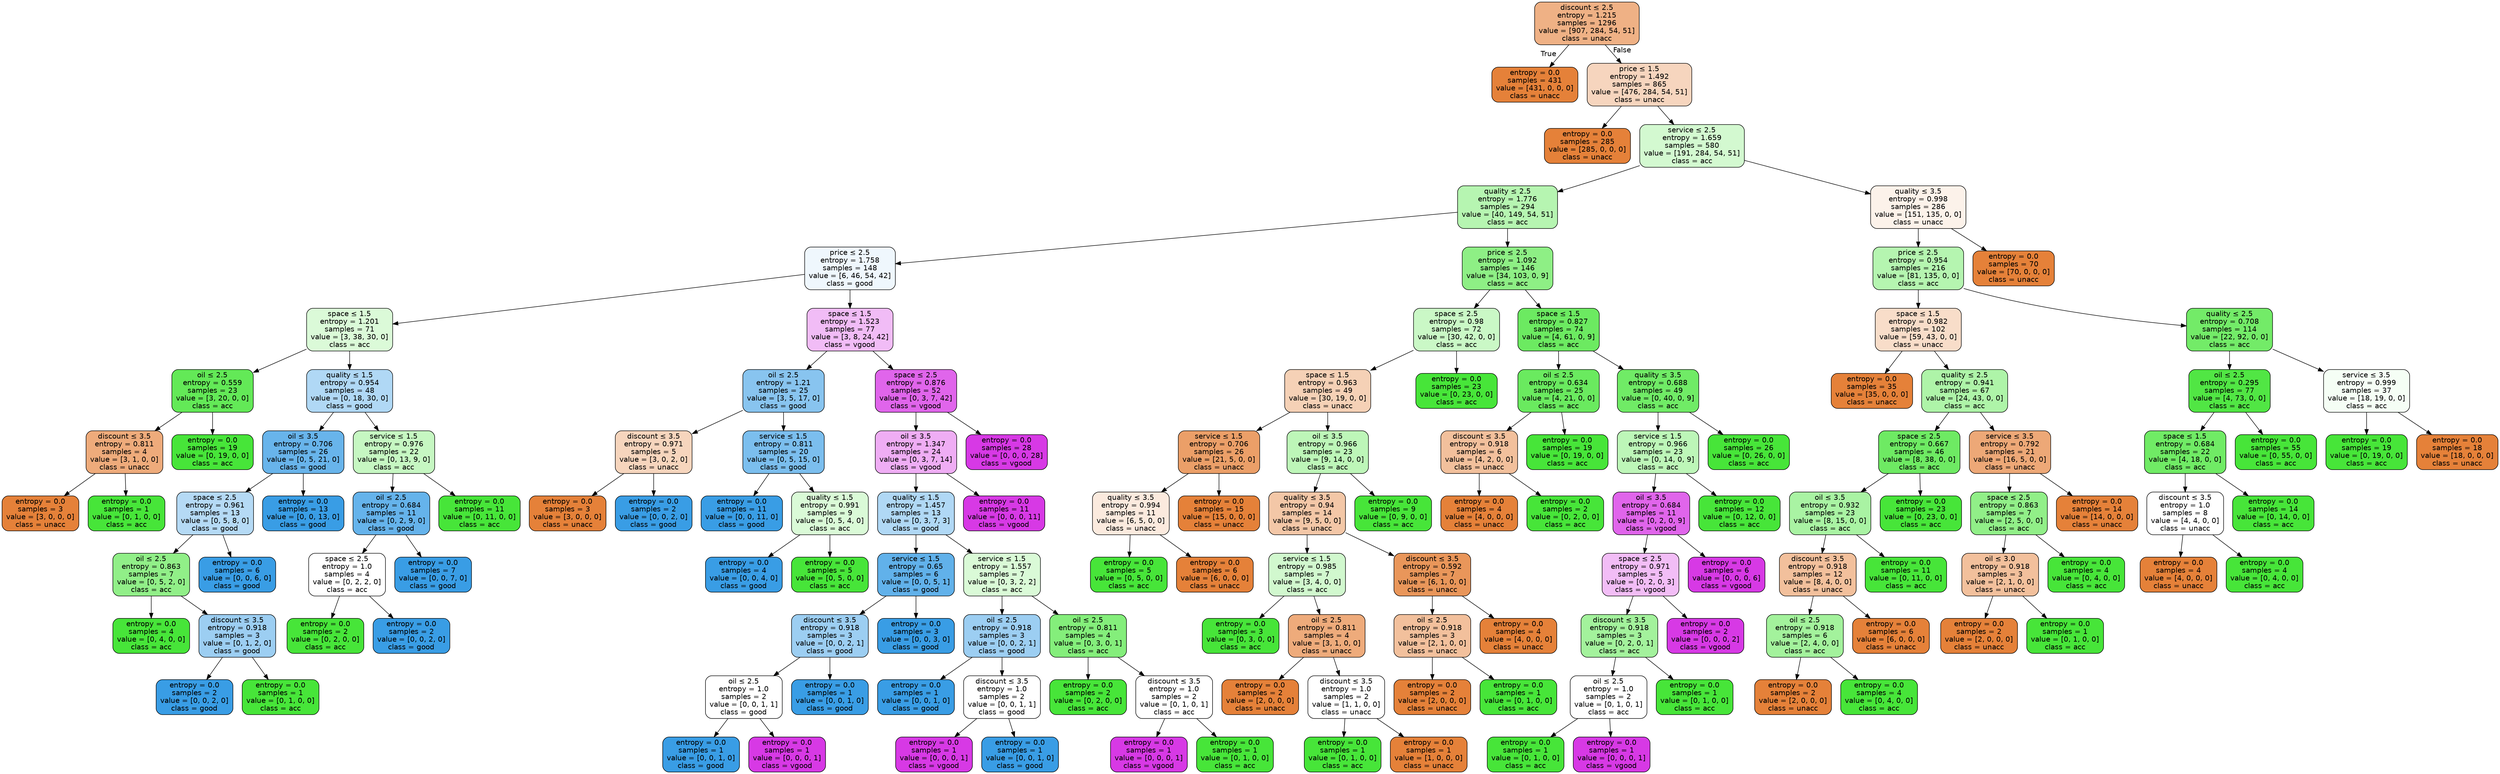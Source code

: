 digraph Tree {
node [shape=box, style="filled, rounded", color="black", fontname=helvetica] ;
edge [fontname=helvetica] ;
0 [label=<discount &le; 2.5<br/>entropy = 1.215<br/>samples = 1296<br/>value = [907, 284, 54, 51]<br/>class = unacc>, fillcolor="#efb185"] ;
1 [label=<entropy = 0.0<br/>samples = 431<br/>value = [431, 0, 0, 0]<br/>class = unacc>, fillcolor="#e58139"] ;
0 -> 1 [labeldistance=2.5, labelangle=45, headlabel="True"] ;
2 [label=<price &le; 1.5<br/>entropy = 1.492<br/>samples = 865<br/>value = [476, 284, 54, 51]<br/>class = unacc>, fillcolor="#f6d5be"] ;
0 -> 2 [labeldistance=2.5, labelangle=-45, headlabel="False"] ;
3 [label=<entropy = 0.0<br/>samples = 285<br/>value = [285, 0, 0, 0]<br/>class = unacc>, fillcolor="#e58139"] ;
2 -> 3 ;
4 [label=<service &le; 2.5<br/>entropy = 1.659<br/>samples = 580<br/>value = [191, 284, 54, 51]<br/>class = acc>, fillcolor="#d3f9d0"] ;
2 -> 4 ;
5 [label=<quality &le; 2.5<br/>entropy = 1.776<br/>samples = 294<br/>value = [40, 149, 54, 51]<br/>class = acc>, fillcolor="#b6f5b1"] ;
4 -> 5 ;
6 [label=<price &le; 2.5<br/>entropy = 1.758<br/>samples = 148<br/>value = [6, 46, 54, 42]<br/>class = good>, fillcolor="#eff7fd"] ;
5 -> 6 ;
7 [label=<space &le; 1.5<br/>entropy = 1.201<br/>samples = 71<br/>value = [3, 38, 30, 0]<br/>class = acc>, fillcolor="#dbfad8"] ;
6 -> 7 ;
8 [label=<oil &le; 2.5<br/>entropy = 0.559<br/>samples = 23<br/>value = [3, 20, 0, 0]<br/>class = acc>, fillcolor="#63e957"] ;
7 -> 8 ;
9 [label=<discount &le; 3.5<br/>entropy = 0.811<br/>samples = 4<br/>value = [3, 1, 0, 0]<br/>class = unacc>, fillcolor="#eeab7b"] ;
8 -> 9 ;
10 [label=<entropy = 0.0<br/>samples = 3<br/>value = [3, 0, 0, 0]<br/>class = unacc>, fillcolor="#e58139"] ;
9 -> 10 ;
11 [label=<entropy = 0.0<br/>samples = 1<br/>value = [0, 1, 0, 0]<br/>class = acc>, fillcolor="#47e539"] ;
9 -> 11 ;
12 [label=<entropy = 0.0<br/>samples = 19<br/>value = [0, 19, 0, 0]<br/>class = acc>, fillcolor="#47e539"] ;
8 -> 12 ;
13 [label=<quality &le; 1.5<br/>entropy = 0.954<br/>samples = 48<br/>value = [0, 18, 30, 0]<br/>class = good>, fillcolor="#b0d8f5"] ;
7 -> 13 ;
14 [label=<oil &le; 3.5<br/>entropy = 0.706<br/>samples = 26<br/>value = [0, 5, 21, 0]<br/>class = good>, fillcolor="#68b4eb"] ;
13 -> 14 ;
15 [label=<space &le; 2.5<br/>entropy = 0.961<br/>samples = 13<br/>value = [0, 5, 8, 0]<br/>class = good>, fillcolor="#b5daf5"] ;
14 -> 15 ;
16 [label=<oil &le; 2.5<br/>entropy = 0.863<br/>samples = 7<br/>value = [0, 5, 2, 0]<br/>class = acc>, fillcolor="#91ef88"] ;
15 -> 16 ;
17 [label=<entropy = 0.0<br/>samples = 4<br/>value = [0, 4, 0, 0]<br/>class = acc>, fillcolor="#47e539"] ;
16 -> 17 ;
18 [label=<discount &le; 3.5<br/>entropy = 0.918<br/>samples = 3<br/>value = [0, 1, 2, 0]<br/>class = good>, fillcolor="#9ccef2"] ;
16 -> 18 ;
19 [label=<entropy = 0.0<br/>samples = 2<br/>value = [0, 0, 2, 0]<br/>class = good>, fillcolor="#399de5"] ;
18 -> 19 ;
20 [label=<entropy = 0.0<br/>samples = 1<br/>value = [0, 1, 0, 0]<br/>class = acc>, fillcolor="#47e539"] ;
18 -> 20 ;
21 [label=<entropy = 0.0<br/>samples = 6<br/>value = [0, 0, 6, 0]<br/>class = good>, fillcolor="#399de5"] ;
15 -> 21 ;
22 [label=<entropy = 0.0<br/>samples = 13<br/>value = [0, 0, 13, 0]<br/>class = good>, fillcolor="#399de5"] ;
14 -> 22 ;
23 [label=<service &le; 1.5<br/>entropy = 0.976<br/>samples = 22<br/>value = [0, 13, 9, 0]<br/>class = acc>, fillcolor="#c6f7c2"] ;
13 -> 23 ;
24 [label=<oil &le; 2.5<br/>entropy = 0.684<br/>samples = 11<br/>value = [0, 2, 9, 0]<br/>class = good>, fillcolor="#65b3eb"] ;
23 -> 24 ;
25 [label=<space &le; 2.5<br/>entropy = 1.0<br/>samples = 4<br/>value = [0, 2, 2, 0]<br/>class = acc>, fillcolor="#ffffff"] ;
24 -> 25 ;
26 [label=<entropy = 0.0<br/>samples = 2<br/>value = [0, 2, 0, 0]<br/>class = acc>, fillcolor="#47e539"] ;
25 -> 26 ;
27 [label=<entropy = 0.0<br/>samples = 2<br/>value = [0, 0, 2, 0]<br/>class = good>, fillcolor="#399de5"] ;
25 -> 27 ;
28 [label=<entropy = 0.0<br/>samples = 7<br/>value = [0, 0, 7, 0]<br/>class = good>, fillcolor="#399de5"] ;
24 -> 28 ;
29 [label=<entropy = 0.0<br/>samples = 11<br/>value = [0, 11, 0, 0]<br/>class = acc>, fillcolor="#47e539"] ;
23 -> 29 ;
30 [label=<space &le; 1.5<br/>entropy = 1.523<br/>samples = 77<br/>value = [3, 8, 24, 42]<br/>class = vgood>, fillcolor="#f1bcf6"] ;
6 -> 30 ;
31 [label=<oil &le; 2.5<br/>entropy = 1.21<br/>samples = 25<br/>value = [3, 5, 17, 0]<br/>class = good>, fillcolor="#88c4ef"] ;
30 -> 31 ;
32 [label=<discount &le; 3.5<br/>entropy = 0.971<br/>samples = 5<br/>value = [3, 0, 2, 0]<br/>class = unacc>, fillcolor="#f6d5bd"] ;
31 -> 32 ;
33 [label=<entropy = 0.0<br/>samples = 3<br/>value = [3, 0, 0, 0]<br/>class = unacc>, fillcolor="#e58139"] ;
32 -> 33 ;
34 [label=<entropy = 0.0<br/>samples = 2<br/>value = [0, 0, 2, 0]<br/>class = good>, fillcolor="#399de5"] ;
32 -> 34 ;
35 [label=<service &le; 1.5<br/>entropy = 0.811<br/>samples = 20<br/>value = [0, 5, 15, 0]<br/>class = good>, fillcolor="#7bbeee"] ;
31 -> 35 ;
36 [label=<entropy = 0.0<br/>samples = 11<br/>value = [0, 0, 11, 0]<br/>class = good>, fillcolor="#399de5"] ;
35 -> 36 ;
37 [label=<quality &le; 1.5<br/>entropy = 0.991<br/>samples = 9<br/>value = [0, 5, 4, 0]<br/>class = acc>, fillcolor="#dafad7"] ;
35 -> 37 ;
38 [label=<entropy = 0.0<br/>samples = 4<br/>value = [0, 0, 4, 0]<br/>class = good>, fillcolor="#399de5"] ;
37 -> 38 ;
39 [label=<entropy = 0.0<br/>samples = 5<br/>value = [0, 5, 0, 0]<br/>class = acc>, fillcolor="#47e539"] ;
37 -> 39 ;
40 [label=<space &le; 2.5<br/>entropy = 0.876<br/>samples = 52<br/>value = [0, 3, 7, 42]<br/>class = vgood>, fillcolor="#e065eb"] ;
30 -> 40 ;
41 [label=<oil &le; 3.5<br/>entropy = 1.347<br/>samples = 24<br/>value = [0, 3, 7, 14]<br/>class = vgood>, fillcolor="#efadf4"] ;
40 -> 41 ;
42 [label=<quality &le; 1.5<br/>entropy = 1.457<br/>samples = 13<br/>value = [0, 3, 7, 3]<br/>class = good>, fillcolor="#b0d8f5"] ;
41 -> 42 ;
43 [label=<service &le; 1.5<br/>entropy = 0.65<br/>samples = 6<br/>value = [0, 0, 5, 1]<br/>class = good>, fillcolor="#61b1ea"] ;
42 -> 43 ;
44 [label=<discount &le; 3.5<br/>entropy = 0.918<br/>samples = 3<br/>value = [0, 0, 2, 1]<br/>class = good>, fillcolor="#9ccef2"] ;
43 -> 44 ;
45 [label=<oil &le; 2.5<br/>entropy = 1.0<br/>samples = 2<br/>value = [0, 0, 1, 1]<br/>class = good>, fillcolor="#ffffff"] ;
44 -> 45 ;
46 [label=<entropy = 0.0<br/>samples = 1<br/>value = [0, 0, 1, 0]<br/>class = good>, fillcolor="#399de5"] ;
45 -> 46 ;
47 [label=<entropy = 0.0<br/>samples = 1<br/>value = [0, 0, 0, 1]<br/>class = vgood>, fillcolor="#d739e5"] ;
45 -> 47 ;
48 [label=<entropy = 0.0<br/>samples = 1<br/>value = [0, 0, 1, 0]<br/>class = good>, fillcolor="#399de5"] ;
44 -> 48 ;
49 [label=<entropy = 0.0<br/>samples = 3<br/>value = [0, 0, 3, 0]<br/>class = good>, fillcolor="#399de5"] ;
43 -> 49 ;
50 [label=<service &le; 1.5<br/>entropy = 1.557<br/>samples = 7<br/>value = [0, 3, 2, 2]<br/>class = acc>, fillcolor="#dafad7"] ;
42 -> 50 ;
51 [label=<oil &le; 2.5<br/>entropy = 0.918<br/>samples = 3<br/>value = [0, 0, 2, 1]<br/>class = good>, fillcolor="#9ccef2"] ;
50 -> 51 ;
52 [label=<entropy = 0.0<br/>samples = 1<br/>value = [0, 0, 1, 0]<br/>class = good>, fillcolor="#399de5"] ;
51 -> 52 ;
53 [label=<discount &le; 3.5<br/>entropy = 1.0<br/>samples = 2<br/>value = [0, 0, 1, 1]<br/>class = good>, fillcolor="#ffffff"] ;
51 -> 53 ;
54 [label=<entropy = 0.0<br/>samples = 1<br/>value = [0, 0, 0, 1]<br/>class = vgood>, fillcolor="#d739e5"] ;
53 -> 54 ;
55 [label=<entropy = 0.0<br/>samples = 1<br/>value = [0, 0, 1, 0]<br/>class = good>, fillcolor="#399de5"] ;
53 -> 55 ;
56 [label=<oil &le; 2.5<br/>entropy = 0.811<br/>samples = 4<br/>value = [0, 3, 0, 1]<br/>class = acc>, fillcolor="#84ee7b"] ;
50 -> 56 ;
57 [label=<entropy = 0.0<br/>samples = 2<br/>value = [0, 2, 0, 0]<br/>class = acc>, fillcolor="#47e539"] ;
56 -> 57 ;
58 [label=<discount &le; 3.5<br/>entropy = 1.0<br/>samples = 2<br/>value = [0, 1, 0, 1]<br/>class = acc>, fillcolor="#ffffff"] ;
56 -> 58 ;
59 [label=<entropy = 0.0<br/>samples = 1<br/>value = [0, 0, 0, 1]<br/>class = vgood>, fillcolor="#d739e5"] ;
58 -> 59 ;
60 [label=<entropy = 0.0<br/>samples = 1<br/>value = [0, 1, 0, 0]<br/>class = acc>, fillcolor="#47e539"] ;
58 -> 60 ;
61 [label=<entropy = 0.0<br/>samples = 11<br/>value = [0, 0, 0, 11]<br/>class = vgood>, fillcolor="#d739e5"] ;
41 -> 61 ;
62 [label=<entropy = 0.0<br/>samples = 28<br/>value = [0, 0, 0, 28]<br/>class = vgood>, fillcolor="#d739e5"] ;
40 -> 62 ;
63 [label=<price &le; 2.5<br/>entropy = 1.092<br/>samples = 146<br/>value = [34, 103, 0, 9]<br/>class = acc>, fillcolor="#8eef85"] ;
5 -> 63 ;
64 [label=<space &le; 2.5<br/>entropy = 0.98<br/>samples = 72<br/>value = [30, 42, 0, 0]<br/>class = acc>, fillcolor="#caf8c6"] ;
63 -> 64 ;
65 [label=<space &le; 1.5<br/>entropy = 0.963<br/>samples = 49<br/>value = [30, 19, 0, 0]<br/>class = unacc>, fillcolor="#f5d1b6"] ;
64 -> 65 ;
66 [label=<service &le; 1.5<br/>entropy = 0.706<br/>samples = 26<br/>value = [21, 5, 0, 0]<br/>class = unacc>, fillcolor="#eb9f68"] ;
65 -> 66 ;
67 [label=<quality &le; 3.5<br/>entropy = 0.994<br/>samples = 11<br/>value = [6, 5, 0, 0]<br/>class = unacc>, fillcolor="#fbeade"] ;
66 -> 67 ;
68 [label=<entropy = 0.0<br/>samples = 5<br/>value = [0, 5, 0, 0]<br/>class = acc>, fillcolor="#47e539"] ;
67 -> 68 ;
69 [label=<entropy = 0.0<br/>samples = 6<br/>value = [6, 0, 0, 0]<br/>class = unacc>, fillcolor="#e58139"] ;
67 -> 69 ;
70 [label=<entropy = 0.0<br/>samples = 15<br/>value = [15, 0, 0, 0]<br/>class = unacc>, fillcolor="#e58139"] ;
66 -> 70 ;
71 [label=<oil &le; 3.5<br/>entropy = 0.966<br/>samples = 23<br/>value = [9, 14, 0, 0]<br/>class = acc>, fillcolor="#bdf6b8"] ;
65 -> 71 ;
72 [label=<quality &le; 3.5<br/>entropy = 0.94<br/>samples = 14<br/>value = [9, 5, 0, 0]<br/>class = unacc>, fillcolor="#f3c7a7"] ;
71 -> 72 ;
73 [label=<service &le; 1.5<br/>entropy = 0.985<br/>samples = 7<br/>value = [3, 4, 0, 0]<br/>class = acc>, fillcolor="#d1f8ce"] ;
72 -> 73 ;
74 [label=<entropy = 0.0<br/>samples = 3<br/>value = [0, 3, 0, 0]<br/>class = acc>, fillcolor="#47e539"] ;
73 -> 74 ;
75 [label=<oil &le; 2.5<br/>entropy = 0.811<br/>samples = 4<br/>value = [3, 1, 0, 0]<br/>class = unacc>, fillcolor="#eeab7b"] ;
73 -> 75 ;
76 [label=<entropy = 0.0<br/>samples = 2<br/>value = [2, 0, 0, 0]<br/>class = unacc>, fillcolor="#e58139"] ;
75 -> 76 ;
77 [label=<discount &le; 3.5<br/>entropy = 1.0<br/>samples = 2<br/>value = [1, 1, 0, 0]<br/>class = unacc>, fillcolor="#ffffff"] ;
75 -> 77 ;
78 [label=<entropy = 0.0<br/>samples = 1<br/>value = [0, 1, 0, 0]<br/>class = acc>, fillcolor="#47e539"] ;
77 -> 78 ;
79 [label=<entropy = 0.0<br/>samples = 1<br/>value = [1, 0, 0, 0]<br/>class = unacc>, fillcolor="#e58139"] ;
77 -> 79 ;
80 [label=<discount &le; 3.5<br/>entropy = 0.592<br/>samples = 7<br/>value = [6, 1, 0, 0]<br/>class = unacc>, fillcolor="#e9965a"] ;
72 -> 80 ;
81 [label=<oil &le; 2.5<br/>entropy = 0.918<br/>samples = 3<br/>value = [2, 1, 0, 0]<br/>class = unacc>, fillcolor="#f2c09c"] ;
80 -> 81 ;
82 [label=<entropy = 0.0<br/>samples = 2<br/>value = [2, 0, 0, 0]<br/>class = unacc>, fillcolor="#e58139"] ;
81 -> 82 ;
83 [label=<entropy = 0.0<br/>samples = 1<br/>value = [0, 1, 0, 0]<br/>class = acc>, fillcolor="#47e539"] ;
81 -> 83 ;
84 [label=<entropy = 0.0<br/>samples = 4<br/>value = [4, 0, 0, 0]<br/>class = unacc>, fillcolor="#e58139"] ;
80 -> 84 ;
85 [label=<entropy = 0.0<br/>samples = 9<br/>value = [0, 9, 0, 0]<br/>class = acc>, fillcolor="#47e539"] ;
71 -> 85 ;
86 [label=<entropy = 0.0<br/>samples = 23<br/>value = [0, 23, 0, 0]<br/>class = acc>, fillcolor="#47e539"] ;
64 -> 86 ;
87 [label=<space &le; 1.5<br/>entropy = 0.827<br/>samples = 74<br/>value = [4, 61, 0, 9]<br/>class = acc>, fillcolor="#6cea61"] ;
63 -> 87 ;
88 [label=<oil &le; 2.5<br/>entropy = 0.634<br/>samples = 25<br/>value = [4, 21, 0, 0]<br/>class = acc>, fillcolor="#6aea5f"] ;
87 -> 88 ;
89 [label=<discount &le; 3.5<br/>entropy = 0.918<br/>samples = 6<br/>value = [4, 2, 0, 0]<br/>class = unacc>, fillcolor="#f2c09c"] ;
88 -> 89 ;
90 [label=<entropy = 0.0<br/>samples = 4<br/>value = [4, 0, 0, 0]<br/>class = unacc>, fillcolor="#e58139"] ;
89 -> 90 ;
91 [label=<entropy = 0.0<br/>samples = 2<br/>value = [0, 2, 0, 0]<br/>class = acc>, fillcolor="#47e539"] ;
89 -> 91 ;
92 [label=<entropy = 0.0<br/>samples = 19<br/>value = [0, 19, 0, 0]<br/>class = acc>, fillcolor="#47e539"] ;
88 -> 92 ;
93 [label=<quality &le; 3.5<br/>entropy = 0.688<br/>samples = 49<br/>value = [0, 40, 0, 9]<br/>class = acc>, fillcolor="#70eb66"] ;
87 -> 93 ;
94 [label=<service &le; 1.5<br/>entropy = 0.966<br/>samples = 23<br/>value = [0, 14, 0, 9]<br/>class = acc>, fillcolor="#bdf6b8"] ;
93 -> 94 ;
95 [label=<oil &le; 3.5<br/>entropy = 0.684<br/>samples = 11<br/>value = [0, 2, 0, 9]<br/>class = vgood>, fillcolor="#e065eb"] ;
94 -> 95 ;
96 [label=<space &le; 2.5<br/>entropy = 0.971<br/>samples = 5<br/>value = [0, 2, 0, 3]<br/>class = vgood>, fillcolor="#f2bdf6"] ;
95 -> 96 ;
97 [label=<discount &le; 3.5<br/>entropy = 0.918<br/>samples = 3<br/>value = [0, 2, 0, 1]<br/>class = acc>, fillcolor="#a3f29c"] ;
96 -> 97 ;
98 [label=<oil &le; 2.5<br/>entropy = 1.0<br/>samples = 2<br/>value = [0, 1, 0, 1]<br/>class = acc>, fillcolor="#ffffff"] ;
97 -> 98 ;
99 [label=<entropy = 0.0<br/>samples = 1<br/>value = [0, 1, 0, 0]<br/>class = acc>, fillcolor="#47e539"] ;
98 -> 99 ;
100 [label=<entropy = 0.0<br/>samples = 1<br/>value = [0, 0, 0, 1]<br/>class = vgood>, fillcolor="#d739e5"] ;
98 -> 100 ;
101 [label=<entropy = 0.0<br/>samples = 1<br/>value = [0, 1, 0, 0]<br/>class = acc>, fillcolor="#47e539"] ;
97 -> 101 ;
102 [label=<entropy = 0.0<br/>samples = 2<br/>value = [0, 0, 0, 2]<br/>class = vgood>, fillcolor="#d739e5"] ;
96 -> 102 ;
103 [label=<entropy = 0.0<br/>samples = 6<br/>value = [0, 0, 0, 6]<br/>class = vgood>, fillcolor="#d739e5"] ;
95 -> 103 ;
104 [label=<entropy = 0.0<br/>samples = 12<br/>value = [0, 12, 0, 0]<br/>class = acc>, fillcolor="#47e539"] ;
94 -> 104 ;
105 [label=<entropy = 0.0<br/>samples = 26<br/>value = [0, 26, 0, 0]<br/>class = acc>, fillcolor="#47e539"] ;
93 -> 105 ;
106 [label=<quality &le; 3.5<br/>entropy = 0.998<br/>samples = 286<br/>value = [151, 135, 0, 0]<br/>class = unacc>, fillcolor="#fcf2ea"] ;
4 -> 106 ;
107 [label=<price &le; 2.5<br/>entropy = 0.954<br/>samples = 216<br/>value = [81, 135, 0, 0]<br/>class = acc>, fillcolor="#b5f5b0"] ;
106 -> 107 ;
108 [label=<space &le; 1.5<br/>entropy = 0.982<br/>samples = 102<br/>value = [59, 43, 0, 0]<br/>class = unacc>, fillcolor="#f8ddc9"] ;
107 -> 108 ;
109 [label=<entropy = 0.0<br/>samples = 35<br/>value = [35, 0, 0, 0]<br/>class = unacc>, fillcolor="#e58139"] ;
108 -> 109 ;
110 [label=<quality &le; 2.5<br/>entropy = 0.941<br/>samples = 67<br/>value = [24, 43, 0, 0]<br/>class = acc>, fillcolor="#aef4a8"] ;
108 -> 110 ;
111 [label=<space &le; 2.5<br/>entropy = 0.667<br/>samples = 46<br/>value = [8, 38, 0, 0]<br/>class = acc>, fillcolor="#6eea63"] ;
110 -> 111 ;
112 [label=<oil &le; 3.5<br/>entropy = 0.932<br/>samples = 23<br/>value = [8, 15, 0, 0]<br/>class = acc>, fillcolor="#a9f3a3"] ;
111 -> 112 ;
113 [label=<discount &le; 3.5<br/>entropy = 0.918<br/>samples = 12<br/>value = [8, 4, 0, 0]<br/>class = unacc>, fillcolor="#f2c09c"] ;
112 -> 113 ;
114 [label=<oil &le; 2.5<br/>entropy = 0.918<br/>samples = 6<br/>value = [2, 4, 0, 0]<br/>class = acc>, fillcolor="#a3f29c"] ;
113 -> 114 ;
115 [label=<entropy = 0.0<br/>samples = 2<br/>value = [2, 0, 0, 0]<br/>class = unacc>, fillcolor="#e58139"] ;
114 -> 115 ;
116 [label=<entropy = 0.0<br/>samples = 4<br/>value = [0, 4, 0, 0]<br/>class = acc>, fillcolor="#47e539"] ;
114 -> 116 ;
117 [label=<entropy = 0.0<br/>samples = 6<br/>value = [6, 0, 0, 0]<br/>class = unacc>, fillcolor="#e58139"] ;
113 -> 117 ;
118 [label=<entropy = 0.0<br/>samples = 11<br/>value = [0, 11, 0, 0]<br/>class = acc>, fillcolor="#47e539"] ;
112 -> 118 ;
119 [label=<entropy = 0.0<br/>samples = 23<br/>value = [0, 23, 0, 0]<br/>class = acc>, fillcolor="#47e539"] ;
111 -> 119 ;
120 [label=<service &le; 3.5<br/>entropy = 0.792<br/>samples = 21<br/>value = [16, 5, 0, 0]<br/>class = unacc>, fillcolor="#eda877"] ;
110 -> 120 ;
121 [label=<space &le; 2.5<br/>entropy = 0.863<br/>samples = 7<br/>value = [2, 5, 0, 0]<br/>class = acc>, fillcolor="#91ef88"] ;
120 -> 121 ;
122 [label=<oil &le; 3.0<br/>entropy = 0.918<br/>samples = 3<br/>value = [2, 1, 0, 0]<br/>class = unacc>, fillcolor="#f2c09c"] ;
121 -> 122 ;
123 [label=<entropy = 0.0<br/>samples = 2<br/>value = [2, 0, 0, 0]<br/>class = unacc>, fillcolor="#e58139"] ;
122 -> 123 ;
124 [label=<entropy = 0.0<br/>samples = 1<br/>value = [0, 1, 0, 0]<br/>class = acc>, fillcolor="#47e539"] ;
122 -> 124 ;
125 [label=<entropy = 0.0<br/>samples = 4<br/>value = [0, 4, 0, 0]<br/>class = acc>, fillcolor="#47e539"] ;
121 -> 125 ;
126 [label=<entropy = 0.0<br/>samples = 14<br/>value = [14, 0, 0, 0]<br/>class = unacc>, fillcolor="#e58139"] ;
120 -> 126 ;
127 [label=<quality &le; 2.5<br/>entropy = 0.708<br/>samples = 114<br/>value = [22, 92, 0, 0]<br/>class = acc>, fillcolor="#73eb68"] ;
107 -> 127 ;
128 [label=<oil &le; 2.5<br/>entropy = 0.295<br/>samples = 77<br/>value = [4, 73, 0, 0]<br/>class = acc>, fillcolor="#51e644"] ;
127 -> 128 ;
129 [label=<space &le; 1.5<br/>entropy = 0.684<br/>samples = 22<br/>value = [4, 18, 0, 0]<br/>class = acc>, fillcolor="#70eb65"] ;
128 -> 129 ;
130 [label=<discount &le; 3.5<br/>entropy = 1.0<br/>samples = 8<br/>value = [4, 4, 0, 0]<br/>class = unacc>, fillcolor="#ffffff"] ;
129 -> 130 ;
131 [label=<entropy = 0.0<br/>samples = 4<br/>value = [4, 0, 0, 0]<br/>class = unacc>, fillcolor="#e58139"] ;
130 -> 131 ;
132 [label=<entropy = 0.0<br/>samples = 4<br/>value = [0, 4, 0, 0]<br/>class = acc>, fillcolor="#47e539"] ;
130 -> 132 ;
133 [label=<entropy = 0.0<br/>samples = 14<br/>value = [0, 14, 0, 0]<br/>class = acc>, fillcolor="#47e539"] ;
129 -> 133 ;
134 [label=<entropy = 0.0<br/>samples = 55<br/>value = [0, 55, 0, 0]<br/>class = acc>, fillcolor="#47e539"] ;
128 -> 134 ;
135 [label=<service &le; 3.5<br/>entropy = 0.999<br/>samples = 37<br/>value = [18, 19, 0, 0]<br/>class = acc>, fillcolor="#f5fef5"] ;
127 -> 135 ;
136 [label=<entropy = 0.0<br/>samples = 19<br/>value = [0, 19, 0, 0]<br/>class = acc>, fillcolor="#47e539"] ;
135 -> 136 ;
137 [label=<entropy = 0.0<br/>samples = 18<br/>value = [18, 0, 0, 0]<br/>class = unacc>, fillcolor="#e58139"] ;
135 -> 137 ;
138 [label=<entropy = 0.0<br/>samples = 70<br/>value = [70, 0, 0, 0]<br/>class = unacc>, fillcolor="#e58139"] ;
106 -> 138 ;
}